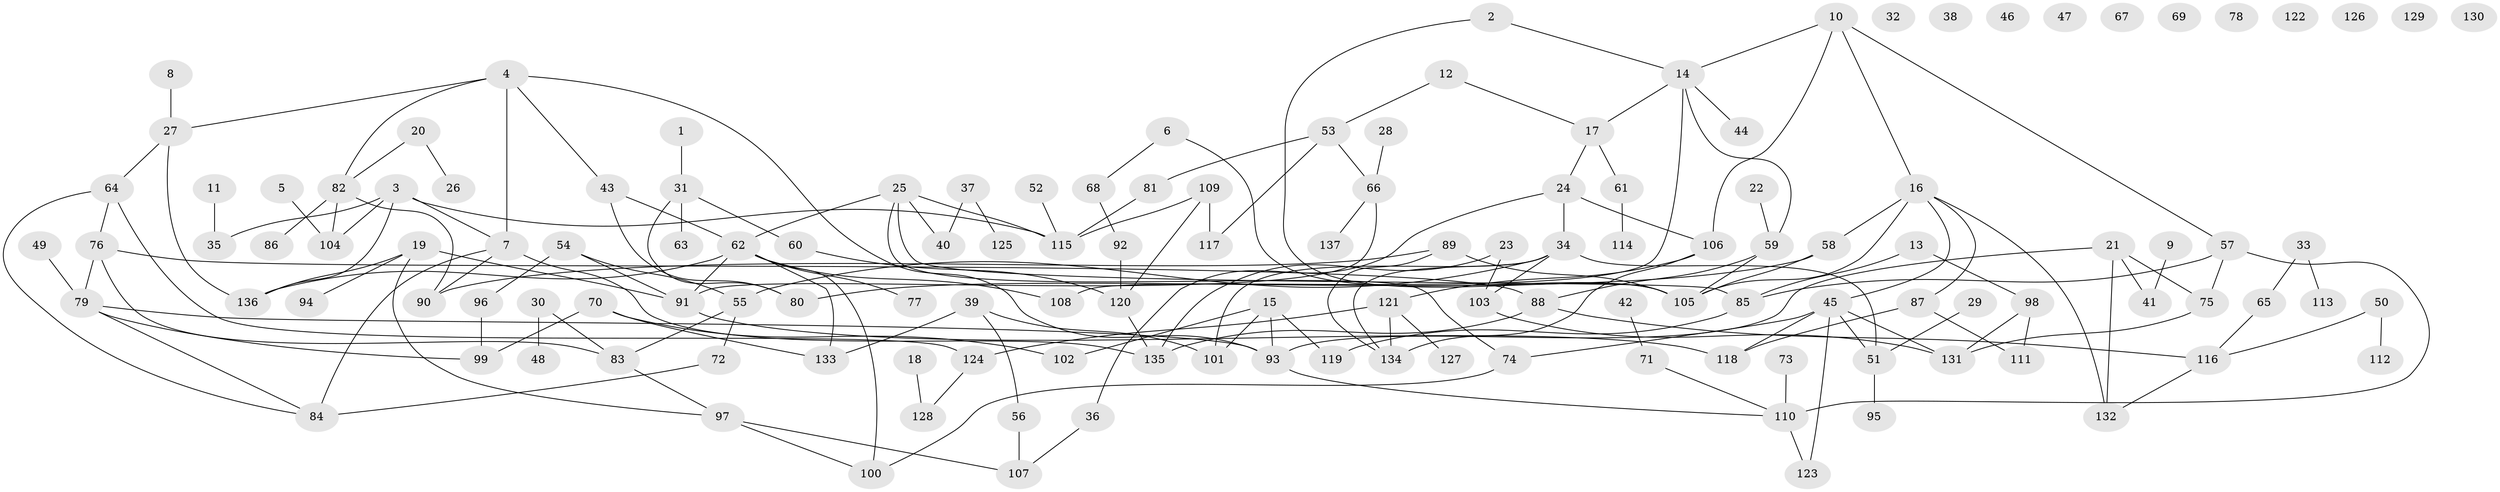 // coarse degree distribution, {1: 0.22448979591836735, 2: 0.16326530612244897, 5: 0.05102040816326531, 6: 0.09183673469387756, 8: 0.030612244897959183, 3: 0.17346938775510204, 4: 0.11224489795918367, 7: 0.030612244897959183, 0: 0.11224489795918367, 11: 0.01020408163265306}
// Generated by graph-tools (version 1.1) at 2025/41/03/06/25 10:41:25]
// undirected, 137 vertices, 181 edges
graph export_dot {
graph [start="1"]
  node [color=gray90,style=filled];
  1;
  2;
  3;
  4;
  5;
  6;
  7;
  8;
  9;
  10;
  11;
  12;
  13;
  14;
  15;
  16;
  17;
  18;
  19;
  20;
  21;
  22;
  23;
  24;
  25;
  26;
  27;
  28;
  29;
  30;
  31;
  32;
  33;
  34;
  35;
  36;
  37;
  38;
  39;
  40;
  41;
  42;
  43;
  44;
  45;
  46;
  47;
  48;
  49;
  50;
  51;
  52;
  53;
  54;
  55;
  56;
  57;
  58;
  59;
  60;
  61;
  62;
  63;
  64;
  65;
  66;
  67;
  68;
  69;
  70;
  71;
  72;
  73;
  74;
  75;
  76;
  77;
  78;
  79;
  80;
  81;
  82;
  83;
  84;
  85;
  86;
  87;
  88;
  89;
  90;
  91;
  92;
  93;
  94;
  95;
  96;
  97;
  98;
  99;
  100;
  101;
  102;
  103;
  104;
  105;
  106;
  107;
  108;
  109;
  110;
  111;
  112;
  113;
  114;
  115;
  116;
  117;
  118;
  119;
  120;
  121;
  122;
  123;
  124;
  125;
  126;
  127;
  128;
  129;
  130;
  131;
  132;
  133;
  134;
  135;
  136;
  137;
  1 -- 31;
  2 -- 14;
  2 -- 105;
  3 -- 7;
  3 -- 35;
  3 -- 104;
  3 -- 115;
  3 -- 136;
  4 -- 7;
  4 -- 27;
  4 -- 43;
  4 -- 82;
  4 -- 93;
  5 -- 104;
  6 -- 68;
  6 -- 105;
  7 -- 84;
  7 -- 90;
  7 -- 135;
  8 -- 27;
  9 -- 41;
  10 -- 14;
  10 -- 16;
  10 -- 57;
  10 -- 106;
  11 -- 35;
  12 -- 17;
  12 -- 53;
  13 -- 85;
  13 -- 98;
  14 -- 17;
  14 -- 44;
  14 -- 59;
  14 -- 108;
  15 -- 93;
  15 -- 101;
  15 -- 102;
  15 -- 119;
  16 -- 45;
  16 -- 58;
  16 -- 87;
  16 -- 105;
  16 -- 132;
  17 -- 24;
  17 -- 61;
  18 -- 128;
  19 -- 91;
  19 -- 94;
  19 -- 97;
  19 -- 136;
  20 -- 26;
  20 -- 82;
  21 -- 41;
  21 -- 75;
  21 -- 93;
  21 -- 132;
  22 -- 59;
  23 -- 103;
  23 -- 135;
  24 -- 34;
  24 -- 36;
  24 -- 106;
  25 -- 40;
  25 -- 62;
  25 -- 74;
  25 -- 85;
  25 -- 115;
  27 -- 64;
  27 -- 136;
  28 -- 66;
  29 -- 51;
  30 -- 48;
  30 -- 83;
  31 -- 60;
  31 -- 63;
  31 -- 80;
  33 -- 65;
  33 -- 113;
  34 -- 51;
  34 -- 55;
  34 -- 101;
  34 -- 103;
  34 -- 134;
  36 -- 107;
  37 -- 40;
  37 -- 125;
  39 -- 56;
  39 -- 101;
  39 -- 133;
  42 -- 71;
  43 -- 62;
  43 -- 80;
  45 -- 51;
  45 -- 74;
  45 -- 118;
  45 -- 123;
  45 -- 131;
  49 -- 79;
  50 -- 112;
  50 -- 116;
  51 -- 95;
  52 -- 115;
  53 -- 66;
  53 -- 81;
  53 -- 117;
  54 -- 55;
  54 -- 91;
  54 -- 96;
  55 -- 72;
  55 -- 83;
  56 -- 107;
  57 -- 75;
  57 -- 85;
  57 -- 110;
  58 -- 80;
  58 -- 105;
  59 -- 88;
  59 -- 105;
  60 -- 120;
  61 -- 114;
  62 -- 77;
  62 -- 91;
  62 -- 100;
  62 -- 108;
  62 -- 133;
  62 -- 136;
  64 -- 76;
  64 -- 84;
  64 -- 124;
  65 -- 116;
  66 -- 91;
  66 -- 137;
  68 -- 92;
  70 -- 99;
  70 -- 102;
  70 -- 133;
  71 -- 110;
  72 -- 84;
  73 -- 110;
  74 -- 100;
  75 -- 131;
  76 -- 79;
  76 -- 83;
  76 -- 88;
  79 -- 84;
  79 -- 93;
  79 -- 99;
  81 -- 115;
  82 -- 86;
  82 -- 90;
  82 -- 104;
  83 -- 97;
  85 -- 119;
  87 -- 111;
  87 -- 118;
  88 -- 116;
  88 -- 135;
  89 -- 90;
  89 -- 105;
  89 -- 134;
  91 -- 118;
  92 -- 120;
  93 -- 110;
  96 -- 99;
  97 -- 100;
  97 -- 107;
  98 -- 111;
  98 -- 131;
  103 -- 131;
  106 -- 121;
  106 -- 134;
  109 -- 115;
  109 -- 117;
  109 -- 120;
  110 -- 123;
  116 -- 132;
  120 -- 135;
  121 -- 124;
  121 -- 127;
  121 -- 134;
  124 -- 128;
}
